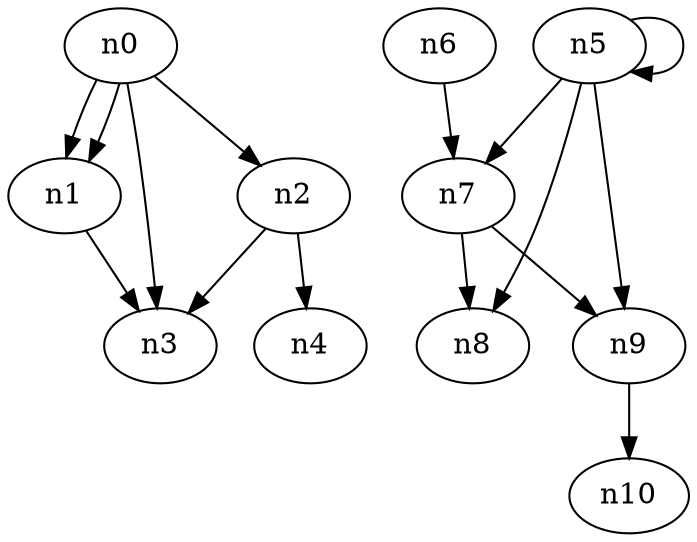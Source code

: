 digraph "" {
    n0 -> n1
    n0 -> n2
    n0 -> n3
    n1 -> n3
    n0 -> n1
    n2 -> n3
    n2 -> n4    

    n5 -> n8
    n5 -> n7
    n5 -> n9
    n5 -> n5
    n6 -> n7
    n7 -> n8
    n7 -> n9
    n9 -> n10
}
